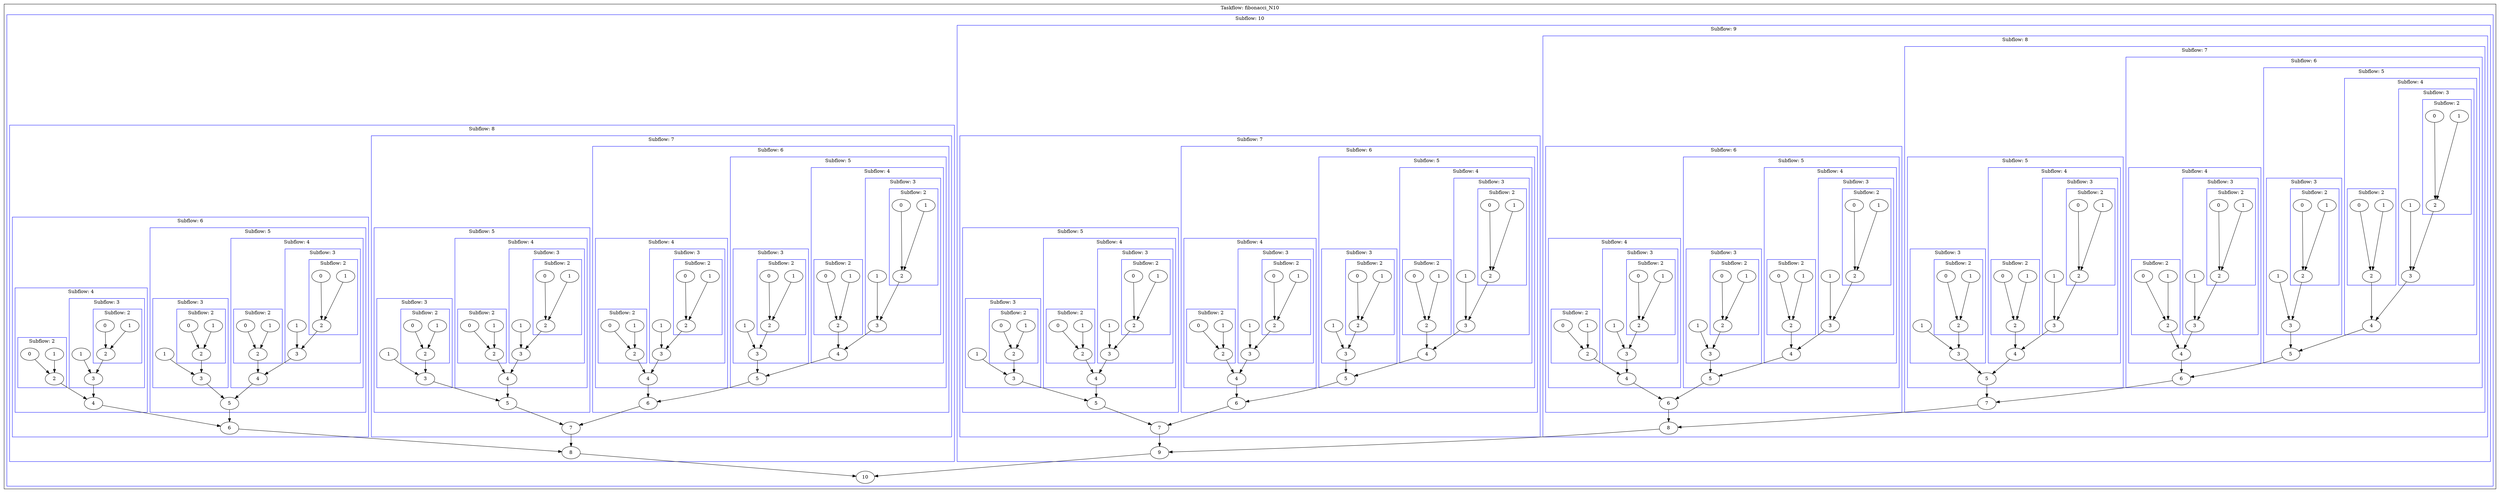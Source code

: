 digraph Taskflow {
subgraph cluster_p0x7ff7b473a1c8 {
label="Taskflow: fibonacci_N10";
p0x7f7a2b1659e0[label="10" ];
subgraph cluster_p0x7f7a2b1659e0 {
label="Subflow: 10";
color=blue
p0x7f7a2b1007a0[label="9" ];
p0x7f7a2b1007a0 -> p0x7f7a2b1659e0;
subgraph cluster_p0x7f7a2b1007a0 {
label="Subflow: 9";
color=blue
p0x7f7a2b140f60[label="8" ];
p0x7f7a2b140f60 -> p0x7f7a2b1007a0;
subgraph cluster_p0x7f7a2b140f60 {
label="Subflow: 8";
color=blue
p0x7f7a2b187d10[label="7" ];
p0x7f7a2b187d10 -> p0x7f7a2b140f60;
subgraph cluster_p0x7f7a2b187d10 {
label="Subflow: 7";
color=blue
p0x7f7a2b101bd0[label="6" ];
p0x7f7a2b101bd0 -> p0x7f7a2b187d10;
subgraph cluster_p0x7f7a2b101bd0 {
label="Subflow: 6";
color=blue
p0x7f7a2b102670[label="5" ];
p0x7f7a2b102670 -> p0x7f7a2b101bd0;
subgraph cluster_p0x7f7a2b102670 {
label="Subflow: 5";
color=blue
p0x7f7a2b187160[label="4" ];
p0x7f7a2b187160 -> p0x7f7a2b102670;
subgraph cluster_p0x7f7a2b187160 {
label="Subflow: 4";
color=blue
p0x7f7a2b19ea90[label="3" ];
p0x7f7a2b19ea90 -> p0x7f7a2b187160;
subgraph cluster_p0x7f7a2b19ea90 {
label="Subflow: 3";
color=blue
p0x7f7a2b103660[label="2" ];
p0x7f7a2b103660 -> p0x7f7a2b19ea90;
subgraph cluster_p0x7f7a2b103660 {
label="Subflow: 2";
color=blue
p0x7f7a2b142280[label="1" ];
p0x7f7a2b142280 -> p0x7f7a2b103660;
p0x7f7a2b142390[label="0" ];
p0x7f7a2b142390 -> p0x7f7a2b103660;
}
p0x7f7a2b101240[label="1" ];
p0x7f7a2b101240 -> p0x7f7a2b19ea90;
}
p0x7f7a2b19e870[label="2" ];
p0x7f7a2b19e870 -> p0x7f7a2b187160;
subgraph cluster_p0x7f7a2b19e870 {
label="Subflow: 2";
color=blue
p0x7f7a2b19e650[label="1" ];
p0x7f7a2b19e650 -> p0x7f7a2b19e870;
p0x7f7a2b19e210[label="0" ];
p0x7f7a2b19e210 -> p0x7f7a2b19e870;
}
}
p0x7f7a2b187050[label="3" ];
p0x7f7a2b187050 -> p0x7f7a2b102670;
subgraph cluster_p0x7f7a2b187050 {
label="Subflow: 3";
color=blue
p0x7f7a2b186f40[label="2" ];
p0x7f7a2b186f40 -> p0x7f7a2b187050;
subgraph cluster_p0x7f7a2b186f40 {
label="Subflow: 2";
color=blue
p0x7f7a2b186d20[label="1" ];
p0x7f7a2b186d20 -> p0x7f7a2b186f40;
p0x7f7a2b186c10[label="0" ];
p0x7f7a2b186c10 -> p0x7f7a2b186f40;
}
p0x7f7a2b186e30[label="1" ];
p0x7f7a2b186e30 -> p0x7f7a2b187050;
}
}
p0x7f7a2b102890[label="4" ];
p0x7f7a2b102890 -> p0x7f7a2b101bd0;
subgraph cluster_p0x7f7a2b102890 {
label="Subflow: 4";
color=blue
p0x7f7a2b103550[label="3" ];
p0x7f7a2b103550 -> p0x7f7a2b102890;
subgraph cluster_p0x7f7a2b103550 {
label="Subflow: 3";
color=blue
p0x7f7a2b103ff0[label="2" ];
p0x7f7a2b103ff0 -> p0x7f7a2b103550;
subgraph cluster_p0x7f7a2b103ff0 {
label="Subflow: 2";
color=blue
p0x7f7a2b103aa0[label="1" ];
p0x7f7a2b103aa0 -> p0x7f7a2b103ff0;
p0x7f7a2b103cc0[label="0" ];
p0x7f7a2b103cc0 -> p0x7f7a2b103ff0;
}
p0x7f7a2b104210[label="1" ];
p0x7f7a2b104210 -> p0x7f7a2b103550;
}
p0x7f7a2b102de0[label="2" ];
p0x7f7a2b102de0 -> p0x7f7a2b102890;
subgraph cluster_p0x7f7a2b102de0 {
label="Subflow: 2";
color=blue
p0x7f7a2b104320[label="1" ];
p0x7f7a2b104320 -> p0x7f7a2b102de0;
p0x7f7a2b103ee0[label="0" ];
p0x7f7a2b103ee0 -> p0x7f7a2b102de0;
}
}
}
p0x7f7a2b100be0[label="5" ];
p0x7f7a2b100be0 -> p0x7f7a2b187d10;
subgraph cluster_p0x7f7a2b100be0 {
label="Subflow: 5";
color=blue
p0x7f7a2b101680[label="4" ];
p0x7f7a2b101680 -> p0x7f7a2b100be0;
subgraph cluster_p0x7f7a2b101680 {
label="Subflow: 4";
color=blue
p0x7f7a2b100ad0[label="3" ];
p0x7f7a2b100ad0 -> p0x7f7a2b101680;
subgraph cluster_p0x7f7a2b100ad0 {
label="Subflow: 3";
color=blue
p0x7f7a2b1009c0[label="2" ];
p0x7f7a2b1009c0 -> p0x7f7a2b100ad0;
subgraph cluster_p0x7f7a2b1009c0 {
label="Subflow: 2";
color=blue
p0x7f7a2b101460[label="1" ];
p0x7f7a2b101460 -> p0x7f7a2b1009c0;
p0x7f7a2b102450[label="0" ];
p0x7f7a2b102450 -> p0x7f7a2b1009c0;
}
p0x7f7a2b101ce0[label="1" ];
p0x7f7a2b101ce0 -> p0x7f7a2b100ad0;
}
p0x7f7a2b101350[label="2" ];
p0x7f7a2b101350 -> p0x7f7a2b101680;
subgraph cluster_p0x7f7a2b101350 {
label="Subflow: 2";
color=blue
p0x7f7a2b101790[label="1" ];
p0x7f7a2b101790 -> p0x7f7a2b101350;
p0x7f7a2b104540[label="0" ];
p0x7f7a2b104540 -> p0x7f7a2b101350;
}
}
p0x7f7a2b1018a0[label="3" ];
p0x7f7a2b1018a0 -> p0x7f7a2b100be0;
subgraph cluster_p0x7f7a2b1018a0 {
label="Subflow: 3";
color=blue
p0x7f7a2b102560[label="2" ];
p0x7f7a2b102560 -> p0x7f7a2b1018a0;
subgraph cluster_p0x7f7a2b102560 {
label="Subflow: 2";
color=blue
p0x7f7a2b1019b0[label="1" ];
p0x7f7a2b1019b0 -> p0x7f7a2b102560;
p0x7f7a2b100470[label="0" ];
p0x7f7a2b100470 -> p0x7f7a2b102560;
}
p0x7f7a2b101130[label="1" ];
p0x7f7a2b101130 -> p0x7f7a2b1018a0;
}
}
}
p0x7f7a2b187e20[label="6" ];
p0x7f7a2b187e20 -> p0x7f7a2b140f60;
subgraph cluster_p0x7f7a2b187e20 {
label="Subflow: 6";
color=blue
p0x7f7a2b187c00[label="5" ];
p0x7f7a2b187c00 -> p0x7f7a2b187e20;
subgraph cluster_p0x7f7a2b187c00 {
label="Subflow: 5";
color=blue
p0x7f7a2b103000[label="4" ];
p0x7f7a2b103000 -> p0x7f7a2b187c00;
subgraph cluster_p0x7f7a2b103000 {
label="Subflow: 4";
color=blue
p0x7f7a2b1469b0[label="3" ];
p0x7f7a2b1469b0 -> p0x7f7a2b103000;
subgraph cluster_p0x7f7a2b1469b0 {
label="Subflow: 3";
color=blue
p0x7f7a2b146df0[label="2" ];
p0x7f7a2b146df0 -> p0x7f7a2b1469b0;
subgraph cluster_p0x7f7a2b146df0 {
label="Subflow: 2";
color=blue
p0x7f7a2b19dff0[label="1" ];
p0x7f7a2b19dff0 -> p0x7f7a2b146df0;
p0x7f7a2b19ddd0[label="0" ];
p0x7f7a2b19ddd0 -> p0x7f7a2b146df0;
}
p0x7f7a2b146f00[label="1" ];
p0x7f7a2b146f00 -> p0x7f7a2b1469b0;
}
p0x7f7a2b146ac0[label="2" ];
p0x7f7a2b146ac0 -> p0x7f7a2b103000;
subgraph cluster_p0x7f7a2b146ac0 {
label="Subflow: 2";
color=blue
p0x7f7a2b146bd0[label="1" ];
p0x7f7a2b146bd0 -> p0x7f7a2b146ac0;
p0x7f7a2b146ce0[label="0" ];
p0x7f7a2b146ce0 -> p0x7f7a2b146ac0;
}
}
p0x7f7a2b103220[label="3" ];
p0x7f7a2b103220 -> p0x7f7a2b187c00;
subgraph cluster_p0x7f7a2b103220 {
label="Subflow: 3";
color=blue
p0x7f7a2b103880[label="2" ];
p0x7f7a2b103880 -> p0x7f7a2b103220;
subgraph cluster_p0x7f7a2b103880 {
label="Subflow: 2";
color=blue
p0x7f7a2b1029a0[label="1" ];
p0x7f7a2b1029a0 -> p0x7f7a2b103880;
p0x7f7a2b104100[label="0" ];
p0x7f7a2b104100 -> p0x7f7a2b103880;
}
p0x7f7a2b101570[label="1" ];
p0x7f7a2b101570 -> p0x7f7a2b103220;
}
}
p0x7f7a2b187af0[label="4" ];
p0x7f7a2b187af0 -> p0x7f7a2b187e20;
subgraph cluster_p0x7f7a2b187af0 {
label="Subflow: 4";
color=blue
p0x7f7a2b1879e0[label="3" ];
p0x7f7a2b1879e0 -> p0x7f7a2b187af0;
subgraph cluster_p0x7f7a2b1879e0 {
label="Subflow: 3";
color=blue
p0x7f7a2b1875a0[label="2" ];
p0x7f7a2b1875a0 -> p0x7f7a2b1879e0;
subgraph cluster_p0x7f7a2b1875a0 {
label="Subflow: 2";
color=blue
p0x7f7a2b187380[label="1" ];
p0x7f7a2b187380 -> p0x7f7a2b1875a0;
p0x7f7a2b187270[label="0" ];
p0x7f7a2b187270 -> p0x7f7a2b1875a0;
}
p0x7f7a2b187490[label="1" ];
p0x7f7a2b187490 -> p0x7f7a2b1879e0;
}
p0x7f7a2b1878d0[label="2" ];
p0x7f7a2b1878d0 -> p0x7f7a2b187af0;
subgraph cluster_p0x7f7a2b1878d0 {
label="Subflow: 2";
color=blue
p0x7f7a2b1877c0[label="1" ];
p0x7f7a2b1877c0 -> p0x7f7a2b1878d0;
p0x7f7a2b1876b0[label="0" ];
p0x7f7a2b1876b0 -> p0x7f7a2b1878d0;
}
}
}
}
p0x7f7a2b141070[label="7" ];
p0x7f7a2b141070 -> p0x7f7a2b1007a0;
subgraph cluster_p0x7f7a2b141070 {
label="Subflow: 7";
color=blue
p0x7f7a2b141180[label="6" ];
p0x7f7a2b141180 -> p0x7f7a2b141070;
subgraph cluster_p0x7f7a2b141180 {
label="Subflow: 6";
color=blue
p0x7f7a2b102340[label="5" ];
p0x7f7a2b102340 -> p0x7f7a2b141180;
subgraph cluster_p0x7f7a2b102340 {
label="Subflow: 5";
color=blue
p0x7f7a2b146350[label="4" ];
p0x7f7a2b146350 -> p0x7f7a2b102340;
subgraph cluster_p0x7f7a2b146350 {
label="Subflow: 4";
color=blue
p0x7f7a2b114340[label="3" ];
p0x7f7a2b114340 -> p0x7f7a2b146350;
subgraph cluster_p0x7f7a2b114340 {
label="Subflow: 3";
color=blue
p0x7f7a2b1149a0[label="2" ];
p0x7f7a2b1149a0 -> p0x7f7a2b114340;
subgraph cluster_p0x7f7a2b1149a0 {
label="Subflow: 2";
color=blue
p0x7f7a2b1129c0[label="1" ];
p0x7f7a2b1129c0 -> p0x7f7a2b1149a0;
p0x7f7a2b1127a0[label="0" ];
p0x7f7a2b1127a0 -> p0x7f7a2b1149a0;
}
p0x7f7a2b112cf0[label="1" ];
p0x7f7a2b112cf0 -> p0x7f7a2b114340;
}
p0x7f7a2b114010[label="2" ];
p0x7f7a2b114010 -> p0x7f7a2b146350;
subgraph cluster_p0x7f7a2b114010 {
label="Subflow: 2";
color=blue
p0x7f7a2b1138a0[label="1" ];
p0x7f7a2b1138a0 -> p0x7f7a2b114010;
p0x7f7a2b113020[label="0" ];
p0x7f7a2b113020 -> p0x7f7a2b114010;
}
}
p0x7f7a2b146460[label="3" ];
p0x7f7a2b146460 -> p0x7f7a2b102340;
subgraph cluster_p0x7f7a2b146460 {
label="Subflow: 3";
color=blue
p0x7f7a2b146570[label="2" ];
p0x7f7a2b146570 -> p0x7f7a2b146460;
subgraph cluster_p0x7f7a2b146570 {
label="Subflow: 2";
color=blue
p0x7f7a2b146790[label="1" ];
p0x7f7a2b146790 -> p0x7f7a2b146570;
p0x7f7a2b1468a0[label="0" ];
p0x7f7a2b1468a0 -> p0x7f7a2b146570;
}
p0x7f7a2b146680[label="1" ];
p0x7f7a2b146680 -> p0x7f7a2b146460;
}
}
p0x7f7a2b100580[label="4" ];
p0x7f7a2b100580 -> p0x7f7a2b141180;
subgraph cluster_p0x7f7a2b100580 {
label="Subflow: 4";
color=blue
p0x7f7a2b102230[label="3" ];
p0x7f7a2b102230 -> p0x7f7a2b100580;
subgraph cluster_p0x7f7a2b102230 {
label="Subflow: 3";
color=blue
p0x7f7a2b102ef0[label="2" ];
p0x7f7a2b102ef0 -> p0x7f7a2b102230;
subgraph cluster_p0x7f7a2b102ef0 {
label="Subflow: 2";
color=blue
p0x7f7a2b112580[label="1" ];
p0x7f7a2b112580 -> p0x7f7a2b102ef0;
p0x7f7a2b112250[label="0" ];
p0x7f7a2b112250 -> p0x7f7a2b102ef0;
}
p0x7f7a2b101f00[label="1" ];
p0x7f7a2b101f00 -> p0x7f7a2b102230;
}
p0x7f7a2b102cd0[label="2" ];
p0x7f7a2b102cd0 -> p0x7f7a2b100580;
subgraph cluster_p0x7f7a2b102cd0 {
label="Subflow: 2";
color=blue
p0x7f7a2b104430[label="1" ];
p0x7f7a2b104430 -> p0x7f7a2b102cd0;
p0x7f7a2b102780[label="0" ];
p0x7f7a2b102780 -> p0x7f7a2b102cd0;
}
}
}
p0x7f7a2b141290[label="5" ];
p0x7f7a2b141290 -> p0x7f7a2b141070;
subgraph cluster_p0x7f7a2b141290 {
label="Subflow: 5";
color=blue
p0x7f7a2b1413a0[label="4" ];
p0x7f7a2b1413a0 -> p0x7f7a2b141290;
subgraph cluster_p0x7f7a2b1413a0 {
label="Subflow: 4";
color=blue
p0x7f7a2b141a00[label="3" ];
p0x7f7a2b141a00 -> p0x7f7a2b1413a0;
subgraph cluster_p0x7f7a2b141a00 {
label="Subflow: 3";
color=blue
p0x7f7a2b141e40[label="2" ];
p0x7f7a2b141e40 -> p0x7f7a2b141a00;
subgraph cluster_p0x7f7a2b141e40 {
label="Subflow: 2";
color=blue
p0x7f7a2b142060[label="1" ];
p0x7f7a2b142060 -> p0x7f7a2b141e40;
p0x7f7a2b142170[label="0" ];
p0x7f7a2b142170 -> p0x7f7a2b141e40;
}
p0x7f7a2b141f50[label="1" ];
p0x7f7a2b141f50 -> p0x7f7a2b141a00;
}
p0x7f7a2b141b10[label="2" ];
p0x7f7a2b141b10 -> p0x7f7a2b1413a0;
subgraph cluster_p0x7f7a2b141b10 {
label="Subflow: 2";
color=blue
p0x7f7a2b141c20[label="1" ];
p0x7f7a2b141c20 -> p0x7f7a2b141b10;
p0x7f7a2b141d30[label="0" ];
p0x7f7a2b141d30 -> p0x7f7a2b141b10;
}
}
p0x7f7a2b1414b0[label="3" ];
p0x7f7a2b1414b0 -> p0x7f7a2b141290;
subgraph cluster_p0x7f7a2b1414b0 {
label="Subflow: 3";
color=blue
p0x7f7a2b1415c0[label="2" ];
p0x7f7a2b1415c0 -> p0x7f7a2b1414b0;
subgraph cluster_p0x7f7a2b1415c0 {
label="Subflow: 2";
color=blue
p0x7f7a2b1417e0[label="1" ];
p0x7f7a2b1417e0 -> p0x7f7a2b1415c0;
p0x7f7a2b1418f0[label="0" ];
p0x7f7a2b1418f0 -> p0x7f7a2b1415c0;
}
p0x7f7a2b1416d0[label="1" ];
p0x7f7a2b1416d0 -> p0x7f7a2b1414b0;
}
}
}
}
p0x7f7a2b101020[label="8" ];
p0x7f7a2b101020 -> p0x7f7a2b1659e0;
subgraph cluster_p0x7f7a2b101020 {
label="Subflow: 8";
color=blue
p0x7f7a2b100f10[label="7" ];
p0x7f7a2b100f10 -> p0x7f7a2b101020;
subgraph cluster_p0x7f7a2b100f10 {
label="Subflow: 7";
color=blue
p0x7f7a2b114780[label="6" ];
p0x7f7a2b114780 -> p0x7f7a2b100f10;
subgraph cluster_p0x7f7a2b114780 {
label="Subflow: 6";
color=blue
p0x7f7a2b145e00[label="5" ];
p0x7f7a2b145e00 -> p0x7f7a2b114780;
subgraph cluster_p0x7f7a2b145e00 {
label="Subflow: 5";
color=blue
p0x7f7a2b1008b0[label="4" ];
p0x7f7a2b1008b0 -> p0x7f7a2b145e00;
subgraph cluster_p0x7f7a2b1008b0 {
label="Subflow: 4";
color=blue
p0x7f7a2b114230[label="3" ];
p0x7f7a2b114230 -> p0x7f7a2b1008b0;
subgraph cluster_p0x7f7a2b114230 {
label="Subflow: 3";
color=blue
p0x7f7a2b112030[label="2" ];
p0x7f7a2b112030 -> p0x7f7a2b114230;
subgraph cluster_p0x7f7a2b112030 {
label="Subflow: 2";
color=blue
p0x7f7a2b102ab0[label="1" ];
p0x7f7a2b102ab0 -> p0x7f7a2b112030;
p0x7f7a2b103440[label="0" ];
p0x7f7a2b103440 -> p0x7f7a2b112030;
}
p0x7f7a2b114670[label="1" ];
p0x7f7a2b114670 -> p0x7f7a2b114230;
}
p0x7f7a2b112e00[label="2" ];
p0x7f7a2b112e00 -> p0x7f7a2b1008b0;
subgraph cluster_p0x7f7a2b112e00 {
label="Subflow: 2";
color=blue
p0x7f7a2b114890[label="1" ];
p0x7f7a2b114890 -> p0x7f7a2b112e00;
p0x7f7a2b112ad0[label="0" ];
p0x7f7a2b112ad0 -> p0x7f7a2b112e00;
}
}
p0x7f7a2b100690[label="3" ];
p0x7f7a2b100690 -> p0x7f7a2b145e00;
subgraph cluster_p0x7f7a2b100690 {
label="Subflow: 3";
color=blue
p0x7f7a2b101df0[label="2" ];
p0x7f7a2b101df0 -> p0x7f7a2b100690;
subgraph cluster_p0x7f7a2b101df0 {
label="Subflow: 2";
color=blue
p0x7f7a2b102bc0[label="1" ];
p0x7f7a2b102bc0 -> p0x7f7a2b101df0;
p0x7f7a2b102120[label="0" ];
p0x7f7a2b102120 -> p0x7f7a2b101df0;
}
p0x7f7a2b101ac0[label="1" ];
p0x7f7a2b101ac0 -> p0x7f7a2b100690;
}
}
p0x7f7a2b146020[label="4" ];
p0x7f7a2b146020 -> p0x7f7a2b114780;
subgraph cluster_p0x7f7a2b146020 {
label="Subflow: 4";
color=blue
p0x7f7a2b145690[label="3" ];
p0x7f7a2b145690 -> p0x7f7a2b146020;
subgraph cluster_p0x7f7a2b145690 {
label="Subflow: 3";
color=blue
p0x7f7a2b145ad0[label="2" ];
p0x7f7a2b145ad0 -> p0x7f7a2b145690;
subgraph cluster_p0x7f7a2b145ad0 {
label="Subflow: 2";
color=blue
p0x7f7a2b145580[label="1" ];
p0x7f7a2b145580 -> p0x7f7a2b145ad0;
p0x7f7a2b145f10[label="0" ];
p0x7f7a2b145f10 -> p0x7f7a2b145ad0;
}
p0x7f7a2b145cf0[label="1" ];
p0x7f7a2b145cf0 -> p0x7f7a2b145690;
}
p0x7f7a2b145be0[label="2" ];
p0x7f7a2b145be0 -> p0x7f7a2b146020;
subgraph cluster_p0x7f7a2b145be0 {
label="Subflow: 2";
color=blue
p0x7f7a2b1457a0[label="1" ];
p0x7f7a2b1457a0 -> p0x7f7a2b145be0;
p0x7f7a2b1459c0[label="0" ];
p0x7f7a2b1459c0 -> p0x7f7a2b145be0;
}
}
}
p0x7f7a2b114560[label="5" ];
p0x7f7a2b114560 -> p0x7f7a2b100f10;
subgraph cluster_p0x7f7a2b114560 {
label="Subflow: 5";
color=blue
p0x7f7a2b112360[label="4" ];
p0x7f7a2b112360 -> p0x7f7a2b114560;
subgraph cluster_p0x7f7a2b112360 {
label="Subflow: 4";
color=blue
p0x7f7a2b145470[label="3" ];
p0x7f7a2b145470 -> p0x7f7a2b112360;
subgraph cluster_p0x7f7a2b145470 {
label="Subflow: 3";
color=blue
p0x7f7a2b146240[label="2" ];
p0x7f7a2b146240 -> p0x7f7a2b145470;
subgraph cluster_p0x7f7a2b146240 {
label="Subflow: 2";
color=blue
p0x7f7a2b145360[label="1" ];
p0x7f7a2b145360 -> p0x7f7a2b146240;
p0x7f7a2b145030[label="0" ];
p0x7f7a2b145030 -> p0x7f7a2b146240;
}
p0x7f7a2b145140[label="1" ];
p0x7f7a2b145140 -> p0x7f7a2b145470;
}
p0x7f7a2b145250[label="2" ];
p0x7f7a2b145250 -> p0x7f7a2b112360;
subgraph cluster_p0x7f7a2b145250 {
label="Subflow: 2";
color=blue
p0x7f7a2b146130[label="1" ];
p0x7f7a2b146130 -> p0x7f7a2b145250;
p0x7f7a2b1458b0[label="0" ];
p0x7f7a2b1458b0 -> p0x7f7a2b145250;
}
}
p0x7f7a2b112690[label="3" ];
p0x7f7a2b112690 -> p0x7f7a2b114560;
subgraph cluster_p0x7f7a2b112690 {
label="Subflow: 3";
color=blue
p0x7f7a2b113240[label="2" ];
p0x7f7a2b113240 -> p0x7f7a2b112690;
subgraph cluster_p0x7f7a2b113240 {
label="Subflow: 2";
color=blue
p0x7f7a2b112140[label="1" ];
p0x7f7a2b112140 -> p0x7f7a2b113240;
p0x7f7a2b112470[label="0" ];
p0x7f7a2b112470 -> p0x7f7a2b113240;
}
p0x7f7a2b112be0[label="1" ];
p0x7f7a2b112be0 -> p0x7f7a2b112690;
}
}
}
p0x7f7a2b100e00[label="6" ];
p0x7f7a2b100e00 -> p0x7f7a2b101020;
subgraph cluster_p0x7f7a2b100e00 {
label="Subflow: 6";
color=blue
p0x7f7a2b1e6610[label="5" ];
p0x7f7a2b1e6610 -> p0x7f7a2b100e00;
subgraph cluster_p0x7f7a2b1e6610 {
label="Subflow: 5";
color=blue
p0x7f7a2b19f640[label="4" ];
p0x7f7a2b19f640 -> p0x7f7a2b1e6610;
subgraph cluster_p0x7f7a2b19f640 {
label="Subflow: 4";
color=blue
p0x7f7a2b103330[label="3" ];
p0x7f7a2b103330 -> p0x7f7a2b19f640;
subgraph cluster_p0x7f7a2b103330 {
label="Subflow: 3";
color=blue
p0x7f7a2b103bb0[label="2" ];
p0x7f7a2b103bb0 -> p0x7f7a2b103330;
subgraph cluster_p0x7f7a2b103bb0 {
label="Subflow: 2";
color=blue
p0x7f7a2b103990[label="1" ];
p0x7f7a2b103990 -> p0x7f7a2b103bb0;
p0x7f7a2b102010[label="0" ];
p0x7f7a2b102010 -> p0x7f7a2b103bb0;
}
p0x7f7a2b103770[label="1" ];
p0x7f7a2b103770 -> p0x7f7a2b103330;
}
p0x7f7a2b103110[label="2" ];
p0x7f7a2b103110 -> p0x7f7a2b19f640;
subgraph cluster_p0x7f7a2b103110 {
label="Subflow: 2";
color=blue
p0x7f7a2b100cf0[label="1" ];
p0x7f7a2b100cf0 -> p0x7f7a2b103110;
p0x7f7a2b103dd0[label="0" ];
p0x7f7a2b103dd0 -> p0x7f7a2b103110;
}
}
p0x7f7a2b19f530[label="3" ];
p0x7f7a2b19f530 -> p0x7f7a2b1e6610;
subgraph cluster_p0x7f7a2b19f530 {
label="Subflow: 3";
color=blue
p0x7f7a2b19f420[label="2" ];
p0x7f7a2b19f420 -> p0x7f7a2b19f530;
subgraph cluster_p0x7f7a2b19f420 {
label="Subflow: 2";
color=blue
p0x7f7a2b19efe0[label="1" ];
p0x7f7a2b19efe0 -> p0x7f7a2b19f420;
p0x7f7a2b19edc0[label="0" ];
p0x7f7a2b19edc0 -> p0x7f7a2b19f420;
}
p0x7f7a2b19f0f0[label="1" ];
p0x7f7a2b19f0f0 -> p0x7f7a2b19f530;
}
}
p0x7f7a2b1e6500[label="4" ];
p0x7f7a2b1e6500 -> p0x7f7a2b100e00;
subgraph cluster_p0x7f7a2b1e6500 {
label="Subflow: 4";
color=blue
p0x7f7a2b1e63f0[label="3" ];
p0x7f7a2b1e63f0 -> p0x7f7a2b1e6500;
subgraph cluster_p0x7f7a2b1e63f0 {
label="Subflow: 3";
color=blue
p0x7f7a2b1e5fb0[label="2" ];
p0x7f7a2b1e5fb0 -> p0x7f7a2b1e63f0;
subgraph cluster_p0x7f7a2b1e5fb0 {
label="Subflow: 2";
color=blue
p0x7f7a2b176d10[label="1" ];
p0x7f7a2b176d10 -> p0x7f7a2b1e5fb0;
p0x7f7a2b176e20[label="0" ];
p0x7f7a2b176e20 -> p0x7f7a2b1e5fb0;
}
p0x7f7a2b1e5ea0[label="1" ];
p0x7f7a2b1e5ea0 -> p0x7f7a2b1e63f0;
}
p0x7f7a2b1e62e0[label="2" ];
p0x7f7a2b1e62e0 -> p0x7f7a2b1e6500;
subgraph cluster_p0x7f7a2b1e62e0 {
label="Subflow: 2";
color=blue
p0x7f7a2b1e61d0[label="1" ];
p0x7f7a2b1e61d0 -> p0x7f7a2b1e62e0;
p0x7f7a2b1e60c0[label="0" ];
p0x7f7a2b1e60c0 -> p0x7f7a2b1e62e0;
}
}
}
}
}
}
}
